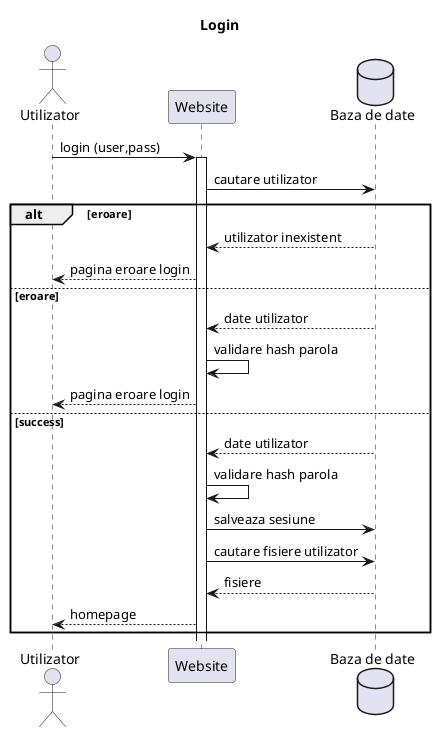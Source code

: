 @startuml

title Login

actor "Utilizator" as user
participant "Website" as ui
database "Baza de date" as db
' database "Disc fizic" as disk

user -> ui: login (user,pass)
activate ui
ui -> db: cautare utilizator
alt eroare
db --> ui: utilizator inexistent
ui --> user: pagina eroare login
else eroare
db --> ui: date utilizator
ui -> ui: validare hash parola
ui --> user: pagina eroare login
else success
db --> ui: date utilizator
ui -> ui: validare hash parola
ui -> db: salveaza sesiune
ui -> db: cautare fisiere utilizator
db --> ui: fisiere
ui --> user: homepage
end
@enduml